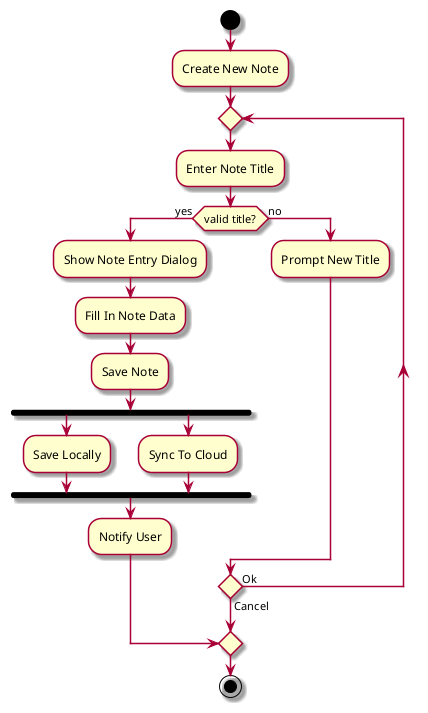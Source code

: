 @startuml
skin rose

start

:Create New Note;
repeat
    :Enter Note Title;
    if (valid title?) then (yes)
        :Show Note Entry Dialog;
        :Fill In Note Data;
        :Save Note;
        fork
            :Save Locally;
        fork again
            :Sync To Cloud;
        end fork
        :Notify User;
        break
    else (no)
        :Prompt New Title;
    endif
repeat while () is (Ok) not (Cancel)

stop

@enduml